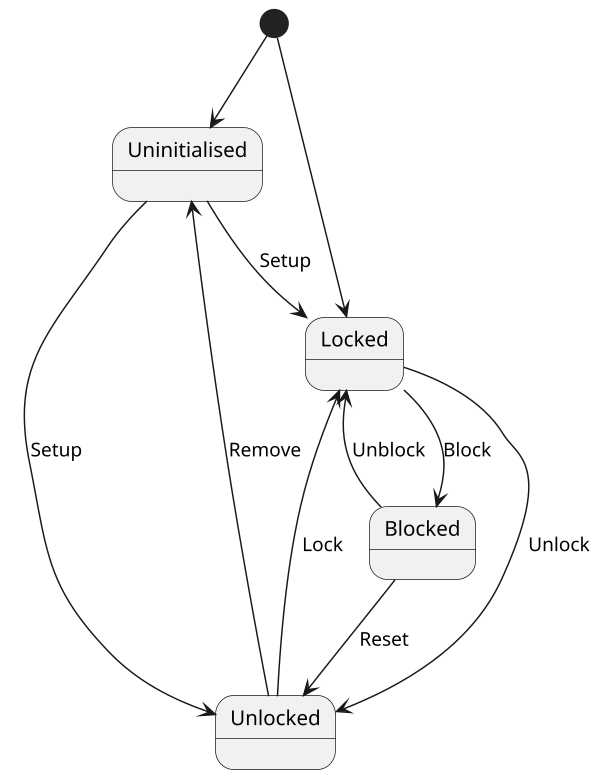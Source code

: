 @startuml
scale 600 width

[*] --> Uninitialised
[*] --> Locked
Uninitialised --> Locked : Setup
Uninitialised --> Unlocked : Setup
Locked --> Unlocked : Unlock
Locked --> Blocked : Block
Unlocked --> Uninitialised : Remove
Unlocked --> Locked : Lock
Blocked --> Unlocked : Reset
Blocked --> Locked : Unblock
@enduml